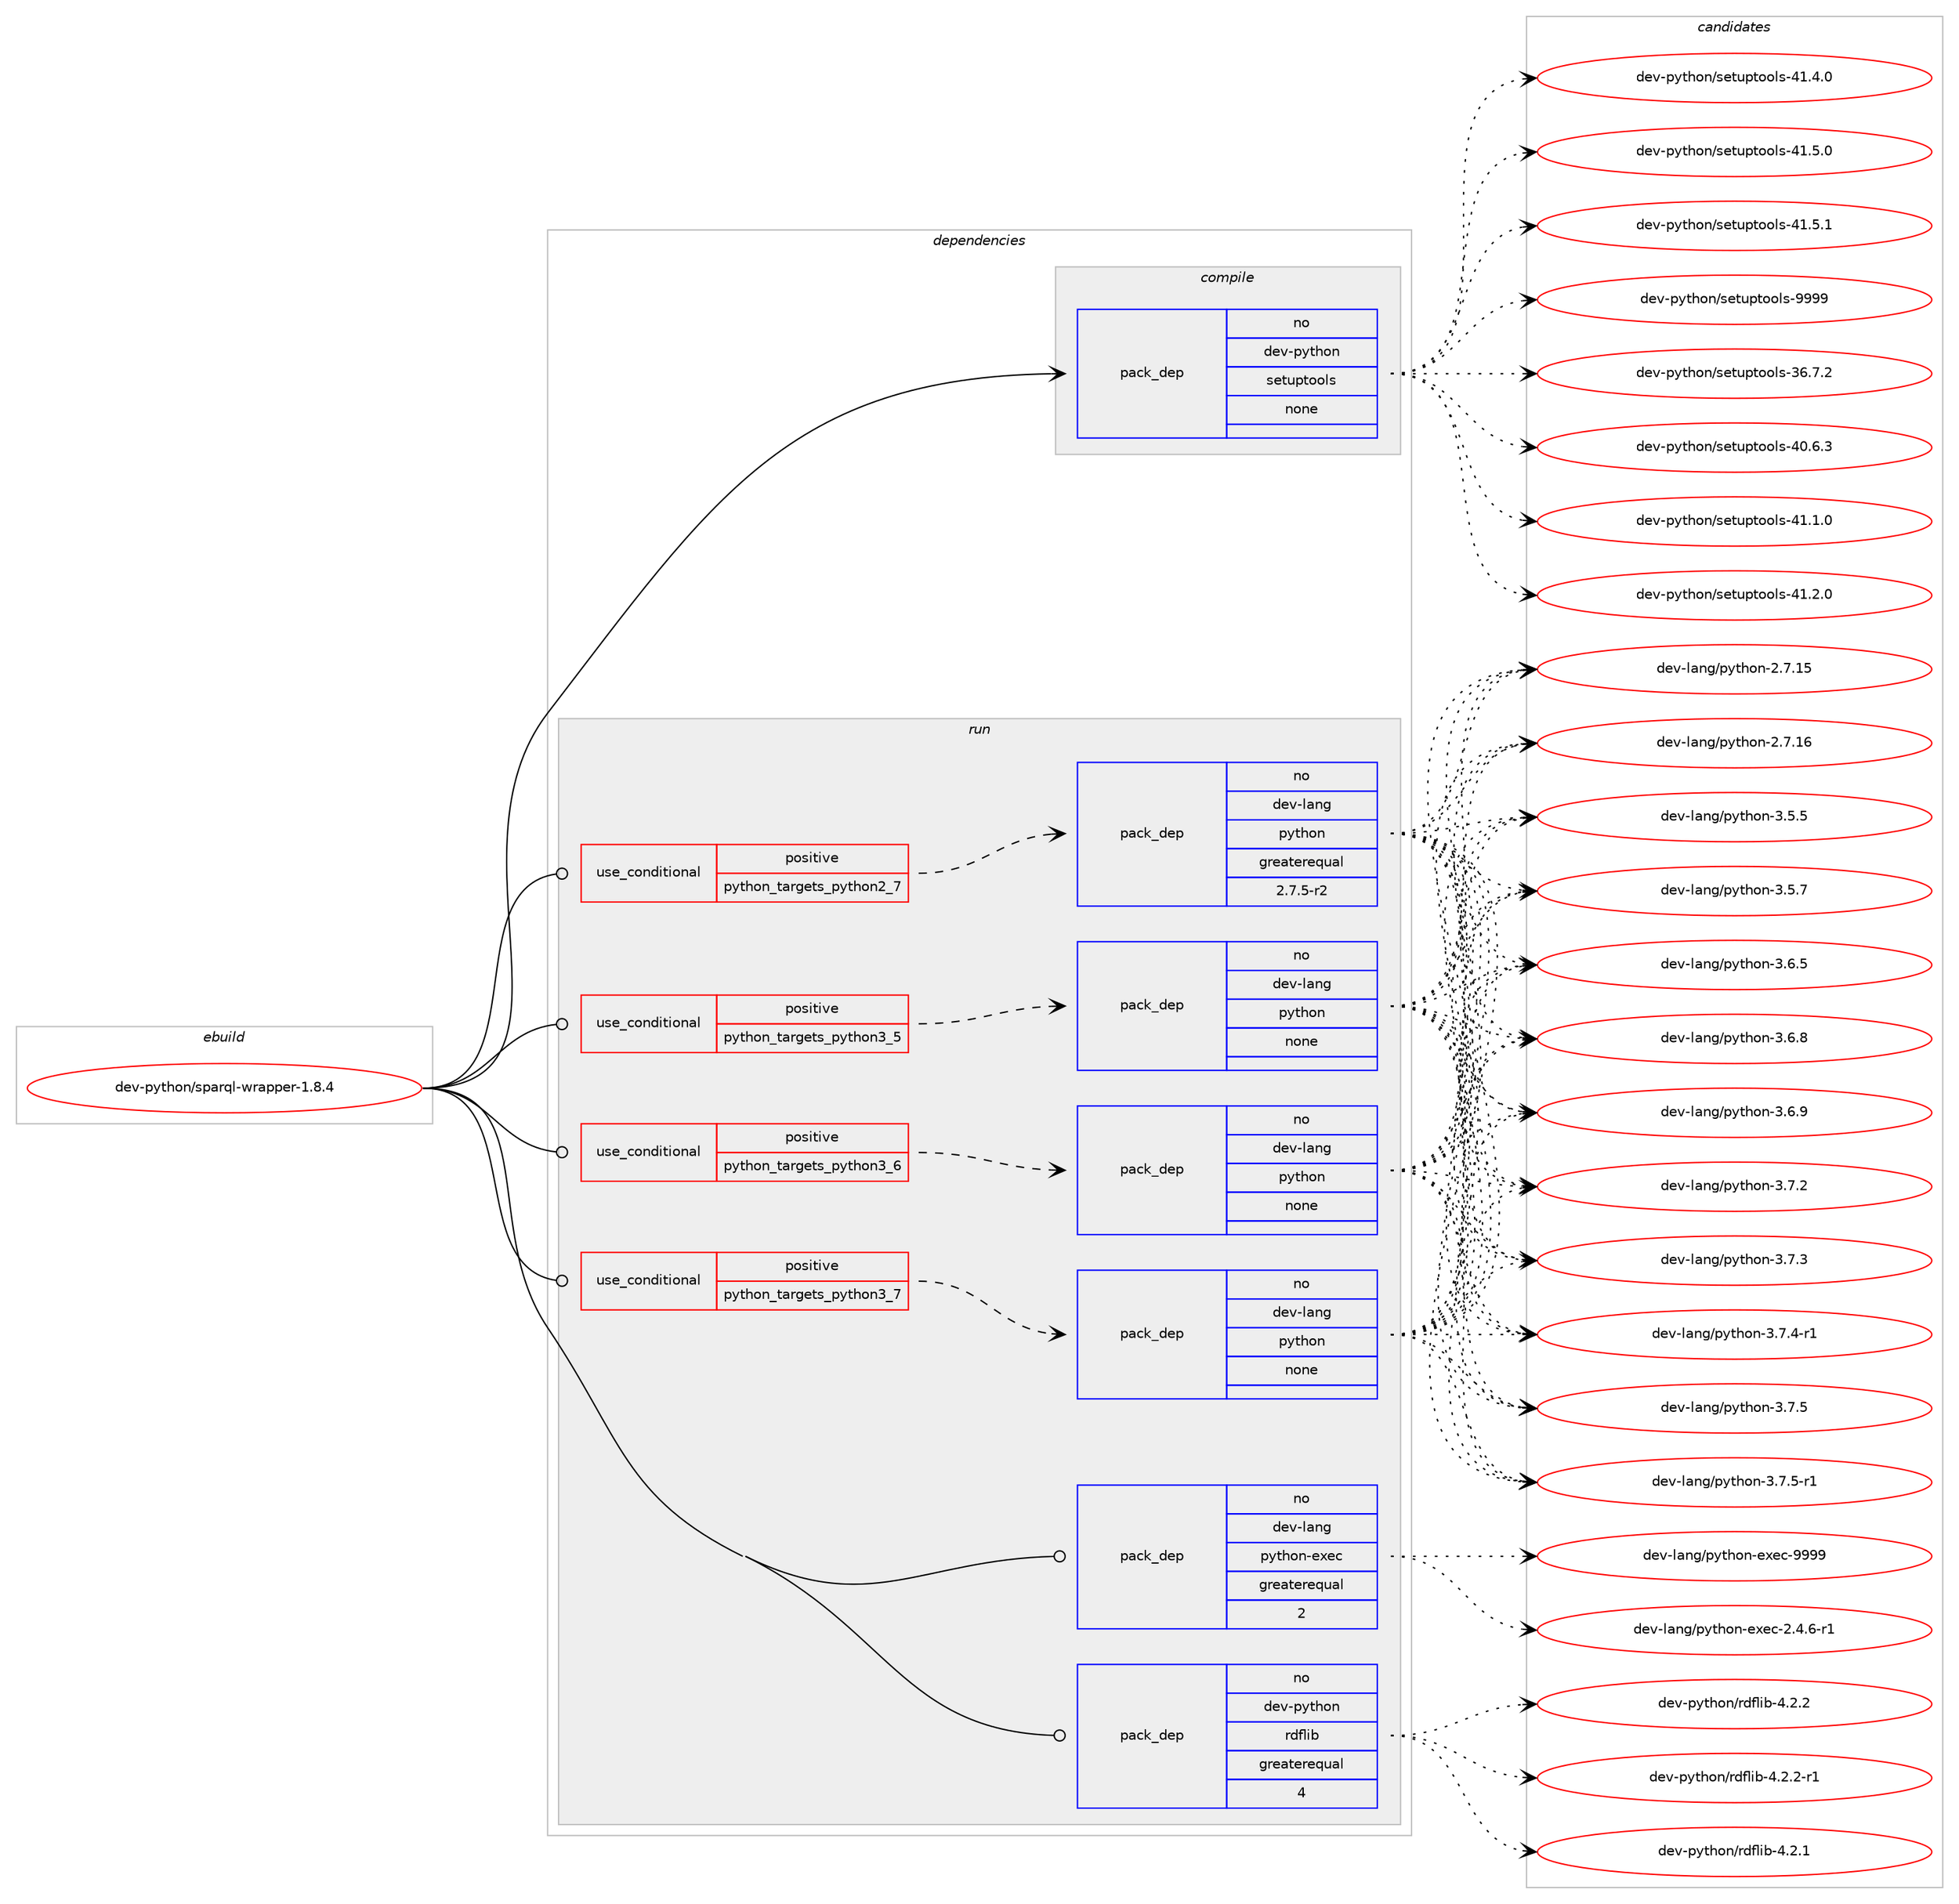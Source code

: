 digraph prolog {

# *************
# Graph options
# *************

newrank=true;
concentrate=true;
compound=true;
graph [rankdir=LR,fontname=Helvetica,fontsize=10,ranksep=1.5];#, ranksep=2.5, nodesep=0.2];
edge  [arrowhead=vee];
node  [fontname=Helvetica,fontsize=10];

# **********
# The ebuild
# **********

subgraph cluster_leftcol {
color=gray;
rank=same;
label=<<i>ebuild</i>>;
id [label="dev-python/sparql-wrapper-1.8.4", color=red, width=4, href="../dev-python/sparql-wrapper-1.8.4.svg"];
}

# ****************
# The dependencies
# ****************

subgraph cluster_midcol {
color=gray;
label=<<i>dependencies</i>>;
subgraph cluster_compile {
fillcolor="#eeeeee";
style=filled;
label=<<i>compile</i>>;
subgraph pack476384 {
dependency637829 [label=<<TABLE BORDER="0" CELLBORDER="1" CELLSPACING="0" CELLPADDING="4" WIDTH="220"><TR><TD ROWSPAN="6" CELLPADDING="30">pack_dep</TD></TR><TR><TD WIDTH="110">no</TD></TR><TR><TD>dev-python</TD></TR><TR><TD>setuptools</TD></TR><TR><TD>none</TD></TR><TR><TD></TD></TR></TABLE>>, shape=none, color=blue];
}
id:e -> dependency637829:w [weight=20,style="solid",arrowhead="vee"];
}
subgraph cluster_compileandrun {
fillcolor="#eeeeee";
style=filled;
label=<<i>compile and run</i>>;
}
subgraph cluster_run {
fillcolor="#eeeeee";
style=filled;
label=<<i>run</i>>;
subgraph cond149564 {
dependency637830 [label=<<TABLE BORDER="0" CELLBORDER="1" CELLSPACING="0" CELLPADDING="4"><TR><TD ROWSPAN="3" CELLPADDING="10">use_conditional</TD></TR><TR><TD>positive</TD></TR><TR><TD>python_targets_python2_7</TD></TR></TABLE>>, shape=none, color=red];
subgraph pack476385 {
dependency637831 [label=<<TABLE BORDER="0" CELLBORDER="1" CELLSPACING="0" CELLPADDING="4" WIDTH="220"><TR><TD ROWSPAN="6" CELLPADDING="30">pack_dep</TD></TR><TR><TD WIDTH="110">no</TD></TR><TR><TD>dev-lang</TD></TR><TR><TD>python</TD></TR><TR><TD>greaterequal</TD></TR><TR><TD>2.7.5-r2</TD></TR></TABLE>>, shape=none, color=blue];
}
dependency637830:e -> dependency637831:w [weight=20,style="dashed",arrowhead="vee"];
}
id:e -> dependency637830:w [weight=20,style="solid",arrowhead="odot"];
subgraph cond149565 {
dependency637832 [label=<<TABLE BORDER="0" CELLBORDER="1" CELLSPACING="0" CELLPADDING="4"><TR><TD ROWSPAN="3" CELLPADDING="10">use_conditional</TD></TR><TR><TD>positive</TD></TR><TR><TD>python_targets_python3_5</TD></TR></TABLE>>, shape=none, color=red];
subgraph pack476386 {
dependency637833 [label=<<TABLE BORDER="0" CELLBORDER="1" CELLSPACING="0" CELLPADDING="4" WIDTH="220"><TR><TD ROWSPAN="6" CELLPADDING="30">pack_dep</TD></TR><TR><TD WIDTH="110">no</TD></TR><TR><TD>dev-lang</TD></TR><TR><TD>python</TD></TR><TR><TD>none</TD></TR><TR><TD></TD></TR></TABLE>>, shape=none, color=blue];
}
dependency637832:e -> dependency637833:w [weight=20,style="dashed",arrowhead="vee"];
}
id:e -> dependency637832:w [weight=20,style="solid",arrowhead="odot"];
subgraph cond149566 {
dependency637834 [label=<<TABLE BORDER="0" CELLBORDER="1" CELLSPACING="0" CELLPADDING="4"><TR><TD ROWSPAN="3" CELLPADDING="10">use_conditional</TD></TR><TR><TD>positive</TD></TR><TR><TD>python_targets_python3_6</TD></TR></TABLE>>, shape=none, color=red];
subgraph pack476387 {
dependency637835 [label=<<TABLE BORDER="0" CELLBORDER="1" CELLSPACING="0" CELLPADDING="4" WIDTH="220"><TR><TD ROWSPAN="6" CELLPADDING="30">pack_dep</TD></TR><TR><TD WIDTH="110">no</TD></TR><TR><TD>dev-lang</TD></TR><TR><TD>python</TD></TR><TR><TD>none</TD></TR><TR><TD></TD></TR></TABLE>>, shape=none, color=blue];
}
dependency637834:e -> dependency637835:w [weight=20,style="dashed",arrowhead="vee"];
}
id:e -> dependency637834:w [weight=20,style="solid",arrowhead="odot"];
subgraph cond149567 {
dependency637836 [label=<<TABLE BORDER="0" CELLBORDER="1" CELLSPACING="0" CELLPADDING="4"><TR><TD ROWSPAN="3" CELLPADDING="10">use_conditional</TD></TR><TR><TD>positive</TD></TR><TR><TD>python_targets_python3_7</TD></TR></TABLE>>, shape=none, color=red];
subgraph pack476388 {
dependency637837 [label=<<TABLE BORDER="0" CELLBORDER="1" CELLSPACING="0" CELLPADDING="4" WIDTH="220"><TR><TD ROWSPAN="6" CELLPADDING="30">pack_dep</TD></TR><TR><TD WIDTH="110">no</TD></TR><TR><TD>dev-lang</TD></TR><TR><TD>python</TD></TR><TR><TD>none</TD></TR><TR><TD></TD></TR></TABLE>>, shape=none, color=blue];
}
dependency637836:e -> dependency637837:w [weight=20,style="dashed",arrowhead="vee"];
}
id:e -> dependency637836:w [weight=20,style="solid",arrowhead="odot"];
subgraph pack476389 {
dependency637838 [label=<<TABLE BORDER="0" CELLBORDER="1" CELLSPACING="0" CELLPADDING="4" WIDTH="220"><TR><TD ROWSPAN="6" CELLPADDING="30">pack_dep</TD></TR><TR><TD WIDTH="110">no</TD></TR><TR><TD>dev-lang</TD></TR><TR><TD>python-exec</TD></TR><TR><TD>greaterequal</TD></TR><TR><TD>2</TD></TR></TABLE>>, shape=none, color=blue];
}
id:e -> dependency637838:w [weight=20,style="solid",arrowhead="odot"];
subgraph pack476390 {
dependency637839 [label=<<TABLE BORDER="0" CELLBORDER="1" CELLSPACING="0" CELLPADDING="4" WIDTH="220"><TR><TD ROWSPAN="6" CELLPADDING="30">pack_dep</TD></TR><TR><TD WIDTH="110">no</TD></TR><TR><TD>dev-python</TD></TR><TR><TD>rdflib</TD></TR><TR><TD>greaterequal</TD></TR><TR><TD>4</TD></TR></TABLE>>, shape=none, color=blue];
}
id:e -> dependency637839:w [weight=20,style="solid",arrowhead="odot"];
}
}

# **************
# The candidates
# **************

subgraph cluster_choices {
rank=same;
color=gray;
label=<<i>candidates</i>>;

subgraph choice476384 {
color=black;
nodesep=1;
choice100101118451121211161041111104711510111611711211611111110811545515446554650 [label="dev-python/setuptools-36.7.2", color=red, width=4,href="../dev-python/setuptools-36.7.2.svg"];
choice100101118451121211161041111104711510111611711211611111110811545524846544651 [label="dev-python/setuptools-40.6.3", color=red, width=4,href="../dev-python/setuptools-40.6.3.svg"];
choice100101118451121211161041111104711510111611711211611111110811545524946494648 [label="dev-python/setuptools-41.1.0", color=red, width=4,href="../dev-python/setuptools-41.1.0.svg"];
choice100101118451121211161041111104711510111611711211611111110811545524946504648 [label="dev-python/setuptools-41.2.0", color=red, width=4,href="../dev-python/setuptools-41.2.0.svg"];
choice100101118451121211161041111104711510111611711211611111110811545524946524648 [label="dev-python/setuptools-41.4.0", color=red, width=4,href="../dev-python/setuptools-41.4.0.svg"];
choice100101118451121211161041111104711510111611711211611111110811545524946534648 [label="dev-python/setuptools-41.5.0", color=red, width=4,href="../dev-python/setuptools-41.5.0.svg"];
choice100101118451121211161041111104711510111611711211611111110811545524946534649 [label="dev-python/setuptools-41.5.1", color=red, width=4,href="../dev-python/setuptools-41.5.1.svg"];
choice10010111845112121116104111110471151011161171121161111111081154557575757 [label="dev-python/setuptools-9999", color=red, width=4,href="../dev-python/setuptools-9999.svg"];
dependency637829:e -> choice100101118451121211161041111104711510111611711211611111110811545515446554650:w [style=dotted,weight="100"];
dependency637829:e -> choice100101118451121211161041111104711510111611711211611111110811545524846544651:w [style=dotted,weight="100"];
dependency637829:e -> choice100101118451121211161041111104711510111611711211611111110811545524946494648:w [style=dotted,weight="100"];
dependency637829:e -> choice100101118451121211161041111104711510111611711211611111110811545524946504648:w [style=dotted,weight="100"];
dependency637829:e -> choice100101118451121211161041111104711510111611711211611111110811545524946524648:w [style=dotted,weight="100"];
dependency637829:e -> choice100101118451121211161041111104711510111611711211611111110811545524946534648:w [style=dotted,weight="100"];
dependency637829:e -> choice100101118451121211161041111104711510111611711211611111110811545524946534649:w [style=dotted,weight="100"];
dependency637829:e -> choice10010111845112121116104111110471151011161171121161111111081154557575757:w [style=dotted,weight="100"];
}
subgraph choice476385 {
color=black;
nodesep=1;
choice10010111845108971101034711212111610411111045504655464953 [label="dev-lang/python-2.7.15", color=red, width=4,href="../dev-lang/python-2.7.15.svg"];
choice10010111845108971101034711212111610411111045504655464954 [label="dev-lang/python-2.7.16", color=red, width=4,href="../dev-lang/python-2.7.16.svg"];
choice100101118451089711010347112121116104111110455146534653 [label="dev-lang/python-3.5.5", color=red, width=4,href="../dev-lang/python-3.5.5.svg"];
choice100101118451089711010347112121116104111110455146534655 [label="dev-lang/python-3.5.7", color=red, width=4,href="../dev-lang/python-3.5.7.svg"];
choice100101118451089711010347112121116104111110455146544653 [label="dev-lang/python-3.6.5", color=red, width=4,href="../dev-lang/python-3.6.5.svg"];
choice100101118451089711010347112121116104111110455146544656 [label="dev-lang/python-3.6.8", color=red, width=4,href="../dev-lang/python-3.6.8.svg"];
choice100101118451089711010347112121116104111110455146544657 [label="dev-lang/python-3.6.9", color=red, width=4,href="../dev-lang/python-3.6.9.svg"];
choice100101118451089711010347112121116104111110455146554650 [label="dev-lang/python-3.7.2", color=red, width=4,href="../dev-lang/python-3.7.2.svg"];
choice100101118451089711010347112121116104111110455146554651 [label="dev-lang/python-3.7.3", color=red, width=4,href="../dev-lang/python-3.7.3.svg"];
choice1001011184510897110103471121211161041111104551465546524511449 [label="dev-lang/python-3.7.4-r1", color=red, width=4,href="../dev-lang/python-3.7.4-r1.svg"];
choice100101118451089711010347112121116104111110455146554653 [label="dev-lang/python-3.7.5", color=red, width=4,href="../dev-lang/python-3.7.5.svg"];
choice1001011184510897110103471121211161041111104551465546534511449 [label="dev-lang/python-3.7.5-r1", color=red, width=4,href="../dev-lang/python-3.7.5-r1.svg"];
dependency637831:e -> choice10010111845108971101034711212111610411111045504655464953:w [style=dotted,weight="100"];
dependency637831:e -> choice10010111845108971101034711212111610411111045504655464954:w [style=dotted,weight="100"];
dependency637831:e -> choice100101118451089711010347112121116104111110455146534653:w [style=dotted,weight="100"];
dependency637831:e -> choice100101118451089711010347112121116104111110455146534655:w [style=dotted,weight="100"];
dependency637831:e -> choice100101118451089711010347112121116104111110455146544653:w [style=dotted,weight="100"];
dependency637831:e -> choice100101118451089711010347112121116104111110455146544656:w [style=dotted,weight="100"];
dependency637831:e -> choice100101118451089711010347112121116104111110455146544657:w [style=dotted,weight="100"];
dependency637831:e -> choice100101118451089711010347112121116104111110455146554650:w [style=dotted,weight="100"];
dependency637831:e -> choice100101118451089711010347112121116104111110455146554651:w [style=dotted,weight="100"];
dependency637831:e -> choice1001011184510897110103471121211161041111104551465546524511449:w [style=dotted,weight="100"];
dependency637831:e -> choice100101118451089711010347112121116104111110455146554653:w [style=dotted,weight="100"];
dependency637831:e -> choice1001011184510897110103471121211161041111104551465546534511449:w [style=dotted,weight="100"];
}
subgraph choice476386 {
color=black;
nodesep=1;
choice10010111845108971101034711212111610411111045504655464953 [label="dev-lang/python-2.7.15", color=red, width=4,href="../dev-lang/python-2.7.15.svg"];
choice10010111845108971101034711212111610411111045504655464954 [label="dev-lang/python-2.7.16", color=red, width=4,href="../dev-lang/python-2.7.16.svg"];
choice100101118451089711010347112121116104111110455146534653 [label="dev-lang/python-3.5.5", color=red, width=4,href="../dev-lang/python-3.5.5.svg"];
choice100101118451089711010347112121116104111110455146534655 [label="dev-lang/python-3.5.7", color=red, width=4,href="../dev-lang/python-3.5.7.svg"];
choice100101118451089711010347112121116104111110455146544653 [label="dev-lang/python-3.6.5", color=red, width=4,href="../dev-lang/python-3.6.5.svg"];
choice100101118451089711010347112121116104111110455146544656 [label="dev-lang/python-3.6.8", color=red, width=4,href="../dev-lang/python-3.6.8.svg"];
choice100101118451089711010347112121116104111110455146544657 [label="dev-lang/python-3.6.9", color=red, width=4,href="../dev-lang/python-3.6.9.svg"];
choice100101118451089711010347112121116104111110455146554650 [label="dev-lang/python-3.7.2", color=red, width=4,href="../dev-lang/python-3.7.2.svg"];
choice100101118451089711010347112121116104111110455146554651 [label="dev-lang/python-3.7.3", color=red, width=4,href="../dev-lang/python-3.7.3.svg"];
choice1001011184510897110103471121211161041111104551465546524511449 [label="dev-lang/python-3.7.4-r1", color=red, width=4,href="../dev-lang/python-3.7.4-r1.svg"];
choice100101118451089711010347112121116104111110455146554653 [label="dev-lang/python-3.7.5", color=red, width=4,href="../dev-lang/python-3.7.5.svg"];
choice1001011184510897110103471121211161041111104551465546534511449 [label="dev-lang/python-3.7.5-r1", color=red, width=4,href="../dev-lang/python-3.7.5-r1.svg"];
dependency637833:e -> choice10010111845108971101034711212111610411111045504655464953:w [style=dotted,weight="100"];
dependency637833:e -> choice10010111845108971101034711212111610411111045504655464954:w [style=dotted,weight="100"];
dependency637833:e -> choice100101118451089711010347112121116104111110455146534653:w [style=dotted,weight="100"];
dependency637833:e -> choice100101118451089711010347112121116104111110455146534655:w [style=dotted,weight="100"];
dependency637833:e -> choice100101118451089711010347112121116104111110455146544653:w [style=dotted,weight="100"];
dependency637833:e -> choice100101118451089711010347112121116104111110455146544656:w [style=dotted,weight="100"];
dependency637833:e -> choice100101118451089711010347112121116104111110455146544657:w [style=dotted,weight="100"];
dependency637833:e -> choice100101118451089711010347112121116104111110455146554650:w [style=dotted,weight="100"];
dependency637833:e -> choice100101118451089711010347112121116104111110455146554651:w [style=dotted,weight="100"];
dependency637833:e -> choice1001011184510897110103471121211161041111104551465546524511449:w [style=dotted,weight="100"];
dependency637833:e -> choice100101118451089711010347112121116104111110455146554653:w [style=dotted,weight="100"];
dependency637833:e -> choice1001011184510897110103471121211161041111104551465546534511449:w [style=dotted,weight="100"];
}
subgraph choice476387 {
color=black;
nodesep=1;
choice10010111845108971101034711212111610411111045504655464953 [label="dev-lang/python-2.7.15", color=red, width=4,href="../dev-lang/python-2.7.15.svg"];
choice10010111845108971101034711212111610411111045504655464954 [label="dev-lang/python-2.7.16", color=red, width=4,href="../dev-lang/python-2.7.16.svg"];
choice100101118451089711010347112121116104111110455146534653 [label="dev-lang/python-3.5.5", color=red, width=4,href="../dev-lang/python-3.5.5.svg"];
choice100101118451089711010347112121116104111110455146534655 [label="dev-lang/python-3.5.7", color=red, width=4,href="../dev-lang/python-3.5.7.svg"];
choice100101118451089711010347112121116104111110455146544653 [label="dev-lang/python-3.6.5", color=red, width=4,href="../dev-lang/python-3.6.5.svg"];
choice100101118451089711010347112121116104111110455146544656 [label="dev-lang/python-3.6.8", color=red, width=4,href="../dev-lang/python-3.6.8.svg"];
choice100101118451089711010347112121116104111110455146544657 [label="dev-lang/python-3.6.9", color=red, width=4,href="../dev-lang/python-3.6.9.svg"];
choice100101118451089711010347112121116104111110455146554650 [label="dev-lang/python-3.7.2", color=red, width=4,href="../dev-lang/python-3.7.2.svg"];
choice100101118451089711010347112121116104111110455146554651 [label="dev-lang/python-3.7.3", color=red, width=4,href="../dev-lang/python-3.7.3.svg"];
choice1001011184510897110103471121211161041111104551465546524511449 [label="dev-lang/python-3.7.4-r1", color=red, width=4,href="../dev-lang/python-3.7.4-r1.svg"];
choice100101118451089711010347112121116104111110455146554653 [label="dev-lang/python-3.7.5", color=red, width=4,href="../dev-lang/python-3.7.5.svg"];
choice1001011184510897110103471121211161041111104551465546534511449 [label="dev-lang/python-3.7.5-r1", color=red, width=4,href="../dev-lang/python-3.7.5-r1.svg"];
dependency637835:e -> choice10010111845108971101034711212111610411111045504655464953:w [style=dotted,weight="100"];
dependency637835:e -> choice10010111845108971101034711212111610411111045504655464954:w [style=dotted,weight="100"];
dependency637835:e -> choice100101118451089711010347112121116104111110455146534653:w [style=dotted,weight="100"];
dependency637835:e -> choice100101118451089711010347112121116104111110455146534655:w [style=dotted,weight="100"];
dependency637835:e -> choice100101118451089711010347112121116104111110455146544653:w [style=dotted,weight="100"];
dependency637835:e -> choice100101118451089711010347112121116104111110455146544656:w [style=dotted,weight="100"];
dependency637835:e -> choice100101118451089711010347112121116104111110455146544657:w [style=dotted,weight="100"];
dependency637835:e -> choice100101118451089711010347112121116104111110455146554650:w [style=dotted,weight="100"];
dependency637835:e -> choice100101118451089711010347112121116104111110455146554651:w [style=dotted,weight="100"];
dependency637835:e -> choice1001011184510897110103471121211161041111104551465546524511449:w [style=dotted,weight="100"];
dependency637835:e -> choice100101118451089711010347112121116104111110455146554653:w [style=dotted,weight="100"];
dependency637835:e -> choice1001011184510897110103471121211161041111104551465546534511449:w [style=dotted,weight="100"];
}
subgraph choice476388 {
color=black;
nodesep=1;
choice10010111845108971101034711212111610411111045504655464953 [label="dev-lang/python-2.7.15", color=red, width=4,href="../dev-lang/python-2.7.15.svg"];
choice10010111845108971101034711212111610411111045504655464954 [label="dev-lang/python-2.7.16", color=red, width=4,href="../dev-lang/python-2.7.16.svg"];
choice100101118451089711010347112121116104111110455146534653 [label="dev-lang/python-3.5.5", color=red, width=4,href="../dev-lang/python-3.5.5.svg"];
choice100101118451089711010347112121116104111110455146534655 [label="dev-lang/python-3.5.7", color=red, width=4,href="../dev-lang/python-3.5.7.svg"];
choice100101118451089711010347112121116104111110455146544653 [label="dev-lang/python-3.6.5", color=red, width=4,href="../dev-lang/python-3.6.5.svg"];
choice100101118451089711010347112121116104111110455146544656 [label="dev-lang/python-3.6.8", color=red, width=4,href="../dev-lang/python-3.6.8.svg"];
choice100101118451089711010347112121116104111110455146544657 [label="dev-lang/python-3.6.9", color=red, width=4,href="../dev-lang/python-3.6.9.svg"];
choice100101118451089711010347112121116104111110455146554650 [label="dev-lang/python-3.7.2", color=red, width=4,href="../dev-lang/python-3.7.2.svg"];
choice100101118451089711010347112121116104111110455146554651 [label="dev-lang/python-3.7.3", color=red, width=4,href="../dev-lang/python-3.7.3.svg"];
choice1001011184510897110103471121211161041111104551465546524511449 [label="dev-lang/python-3.7.4-r1", color=red, width=4,href="../dev-lang/python-3.7.4-r1.svg"];
choice100101118451089711010347112121116104111110455146554653 [label="dev-lang/python-3.7.5", color=red, width=4,href="../dev-lang/python-3.7.5.svg"];
choice1001011184510897110103471121211161041111104551465546534511449 [label="dev-lang/python-3.7.5-r1", color=red, width=4,href="../dev-lang/python-3.7.5-r1.svg"];
dependency637837:e -> choice10010111845108971101034711212111610411111045504655464953:w [style=dotted,weight="100"];
dependency637837:e -> choice10010111845108971101034711212111610411111045504655464954:w [style=dotted,weight="100"];
dependency637837:e -> choice100101118451089711010347112121116104111110455146534653:w [style=dotted,weight="100"];
dependency637837:e -> choice100101118451089711010347112121116104111110455146534655:w [style=dotted,weight="100"];
dependency637837:e -> choice100101118451089711010347112121116104111110455146544653:w [style=dotted,weight="100"];
dependency637837:e -> choice100101118451089711010347112121116104111110455146544656:w [style=dotted,weight="100"];
dependency637837:e -> choice100101118451089711010347112121116104111110455146544657:w [style=dotted,weight="100"];
dependency637837:e -> choice100101118451089711010347112121116104111110455146554650:w [style=dotted,weight="100"];
dependency637837:e -> choice100101118451089711010347112121116104111110455146554651:w [style=dotted,weight="100"];
dependency637837:e -> choice1001011184510897110103471121211161041111104551465546524511449:w [style=dotted,weight="100"];
dependency637837:e -> choice100101118451089711010347112121116104111110455146554653:w [style=dotted,weight="100"];
dependency637837:e -> choice1001011184510897110103471121211161041111104551465546534511449:w [style=dotted,weight="100"];
}
subgraph choice476389 {
color=black;
nodesep=1;
choice10010111845108971101034711212111610411111045101120101994550465246544511449 [label="dev-lang/python-exec-2.4.6-r1", color=red, width=4,href="../dev-lang/python-exec-2.4.6-r1.svg"];
choice10010111845108971101034711212111610411111045101120101994557575757 [label="dev-lang/python-exec-9999", color=red, width=4,href="../dev-lang/python-exec-9999.svg"];
dependency637838:e -> choice10010111845108971101034711212111610411111045101120101994550465246544511449:w [style=dotted,weight="100"];
dependency637838:e -> choice10010111845108971101034711212111610411111045101120101994557575757:w [style=dotted,weight="100"];
}
subgraph choice476390 {
color=black;
nodesep=1;
choice100101118451121211161041111104711410010210810598455246504649 [label="dev-python/rdflib-4.2.1", color=red, width=4,href="../dev-python/rdflib-4.2.1.svg"];
choice100101118451121211161041111104711410010210810598455246504650 [label="dev-python/rdflib-4.2.2", color=red, width=4,href="../dev-python/rdflib-4.2.2.svg"];
choice1001011184511212111610411111047114100102108105984552465046504511449 [label="dev-python/rdflib-4.2.2-r1", color=red, width=4,href="../dev-python/rdflib-4.2.2-r1.svg"];
dependency637839:e -> choice100101118451121211161041111104711410010210810598455246504649:w [style=dotted,weight="100"];
dependency637839:e -> choice100101118451121211161041111104711410010210810598455246504650:w [style=dotted,weight="100"];
dependency637839:e -> choice1001011184511212111610411111047114100102108105984552465046504511449:w [style=dotted,weight="100"];
}
}

}
